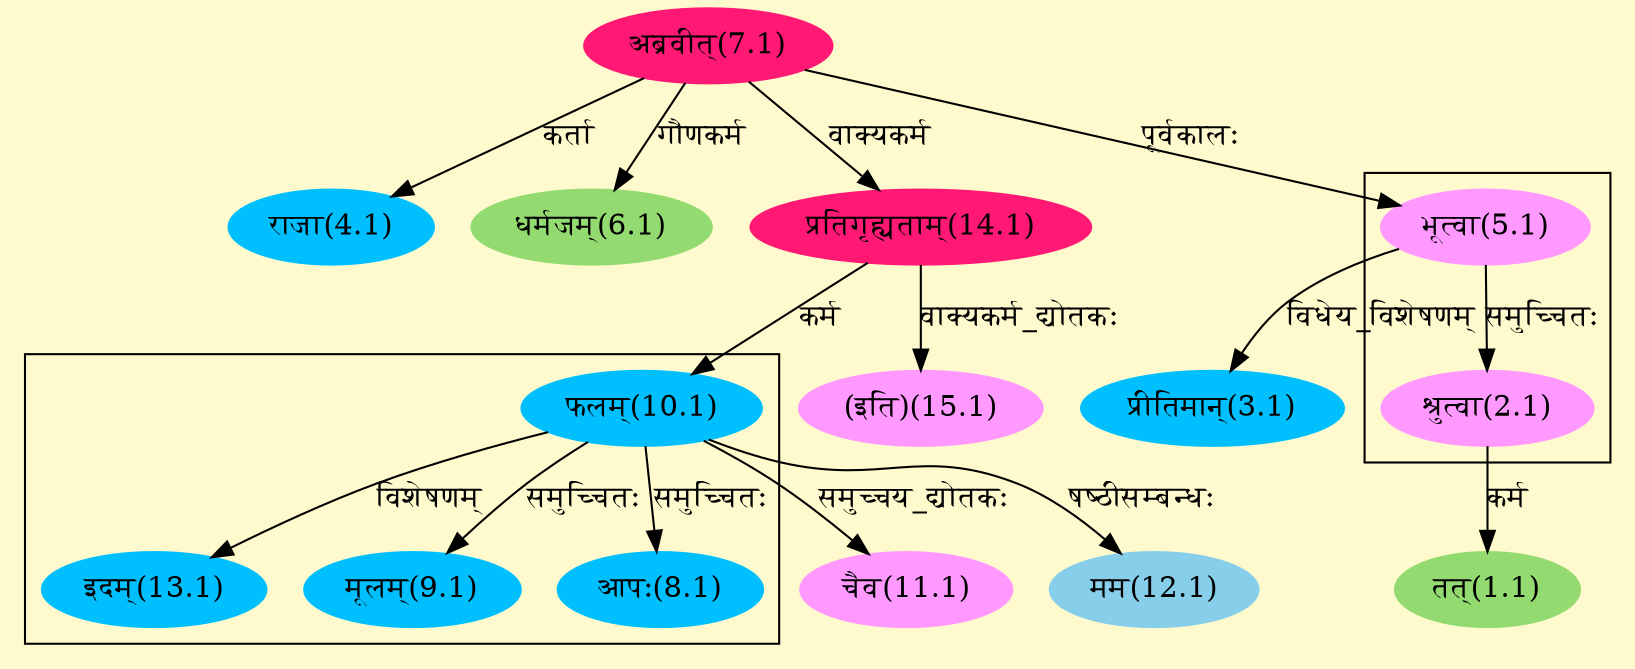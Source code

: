 digraph G{
rankdir=BT;
 compound=true;
 bgcolor="lemonchiffon1";

subgraph cluster_1{
Node2_1 [style=filled, color="#FF99FF" label = "श्रुत्वा(2.1)"]
Node5_1 [style=filled, color="#FF99FF" label = "भूत्वा(5.1)"]

}

subgraph cluster_2{
Node8_1 [style=filled, color="#00BFFF" label = "आपः(8.1)"]
Node10_1 [style=filled, color="#00BFFF" label = "फलम्(10.1)"]
Node9_1 [style=filled, color="#00BFFF" label = "मूलम्(9.1)"]
Node13_1 [style=filled, color="#00BFFF" label = "इदम्(13.1)"]

}
Node1_1 [style=filled, color="#93DB70" label = "तत्(1.1)"]
Node2_1 [style=filled, color="#FF99FF" label = "श्रुत्वा(2.1)"]
Node3_1 [style=filled, color="#00BFFF" label = "प्रीतिमान्(3.1)"]
Node5_1 [style=filled, color="#FF99FF" label = "भूत्वा(5.1)"]
Node4_1 [style=filled, color="#00BFFF" label = "राजा(4.1)"]
Node7_1 [style=filled, color="#FF1975" label = "अब्रवीत्(7.1)"]
Node6_1 [style=filled, color="#93DB70" label = "धर्मजम्(6.1)"]
Node10_1 [style=filled, color="#00BFFF" label = "फलम्(10.1)"]
Node14_1 [style=filled, color="#FF1975" label = "प्रतिगृह्यताम्(14.1)"]
Node11_1 [style=filled, color="#FF99FF" label = "चैव(11.1)"]
Node12_1 [style=filled, color="#87CEEB" label = "मम(12.1)"]
Node15_1 [style=filled, color="#FF99FF" label = "(इति)(15.1)"]
/* Start of Relations section */

Node1_1 -> Node2_1 [  label="कर्म"  dir="back" ]
Node2_1 -> Node5_1 [  label="समुच्चितः"  dir="back" ]
Node3_1 -> Node5_1 [  label="विधेय_विशेषणम्"  dir="back" ]
Node4_1 -> Node7_1 [  label="कर्ता"  dir="back" ]
Node5_1 -> Node7_1 [  label="पूर्वकालः"  dir="back" ]
Node6_1 -> Node7_1 [  label="गौणकर्म"  dir="back" ]
Node8_1 -> Node10_1 [  label="समुच्चितः"  dir="back" ]
Node9_1 -> Node10_1 [  label="समुच्चितः"  dir="back" ]
Node10_1 -> Node14_1 [  label="कर्म"  dir="back" ]
Node11_1 -> Node10_1 [  label="समुच्चय_द्योतकः"  dir="back" ]
Node12_1 -> Node10_1 [  label="षष्ठीसम्बन्धः"  dir="back" ]
Node13_1 -> Node10_1 [  label="विशेषणम्"  dir="back" ]
Node14_1 -> Node7_1 [  label="वाक्यकर्म"  dir="back" ]
Node15_1 -> Node14_1 [  label="वाक्यकर्म_द्योतकः"  dir="back" ]
}
